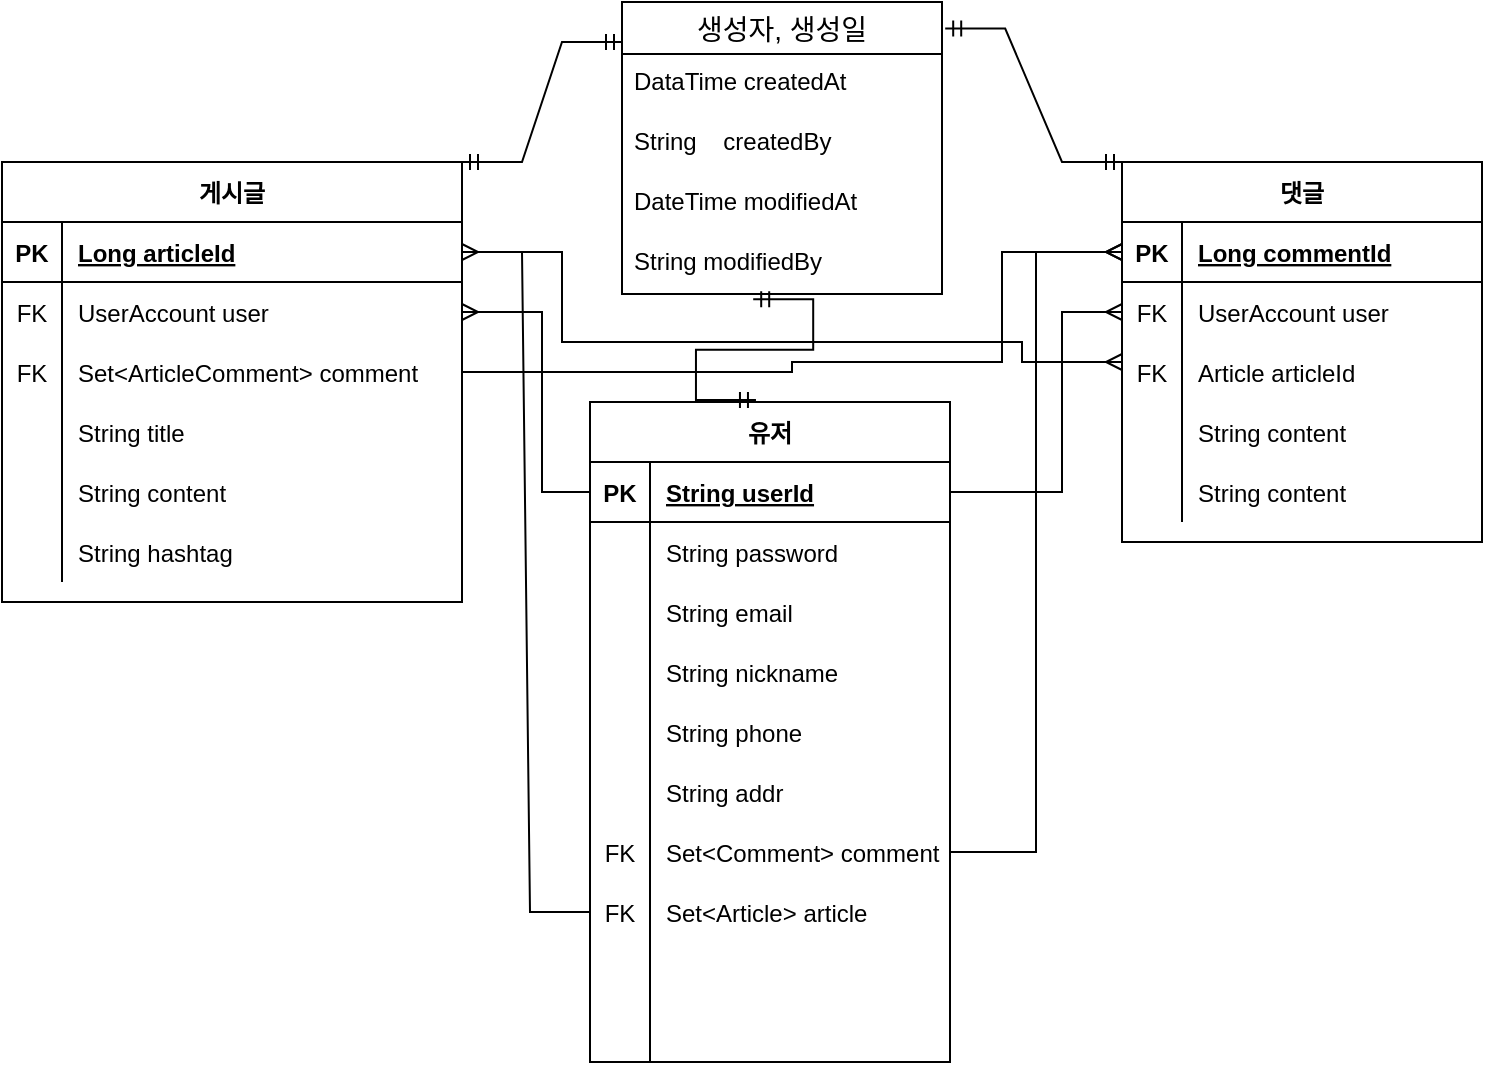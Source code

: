 <mxfile version="20.1.1" type="github">
  <diagram id="EKCMR5SGhB1HlKkbf2i5" name="Page-1">
    <mxGraphModel dx="917" dy="1597" grid="1" gridSize="10" guides="1" tooltips="1" connect="1" arrows="1" fold="1" page="1" pageScale="1" pageWidth="827" pageHeight="1169" math="0" shadow="0">
      <root>
        <mxCell id="0" />
        <mxCell id="1" parent="0" />
        <mxCell id="8Jc4KztaPTz1irA_CHTS-1" value="게시글" style="shape=table;startSize=30;container=1;collapsible=1;childLayout=tableLayout;fixedRows=1;rowLines=0;fontStyle=1;align=center;resizeLast=1;" vertex="1" parent="1">
          <mxGeometry x="30" y="20" width="230" height="220" as="geometry" />
        </mxCell>
        <mxCell id="8Jc4KztaPTz1irA_CHTS-2" value="" style="shape=tableRow;horizontal=0;startSize=0;swimlaneHead=0;swimlaneBody=0;fillColor=none;collapsible=0;dropTarget=0;points=[[0,0.5],[1,0.5]];portConstraint=eastwest;top=0;left=0;right=0;bottom=1;" vertex="1" parent="8Jc4KztaPTz1irA_CHTS-1">
          <mxGeometry y="30" width="230" height="30" as="geometry" />
        </mxCell>
        <mxCell id="8Jc4KztaPTz1irA_CHTS-3" value="PK" style="shape=partialRectangle;connectable=0;fillColor=none;top=0;left=0;bottom=0;right=0;fontStyle=1;overflow=hidden;" vertex="1" parent="8Jc4KztaPTz1irA_CHTS-2">
          <mxGeometry width="30" height="30" as="geometry">
            <mxRectangle width="30" height="30" as="alternateBounds" />
          </mxGeometry>
        </mxCell>
        <mxCell id="8Jc4KztaPTz1irA_CHTS-4" value="Long articleId" style="shape=partialRectangle;connectable=0;fillColor=none;top=0;left=0;bottom=0;right=0;align=left;spacingLeft=6;fontStyle=5;overflow=hidden;" vertex="1" parent="8Jc4KztaPTz1irA_CHTS-2">
          <mxGeometry x="30" width="200" height="30" as="geometry">
            <mxRectangle width="200" height="30" as="alternateBounds" />
          </mxGeometry>
        </mxCell>
        <mxCell id="8Jc4KztaPTz1irA_CHTS-5" value="" style="shape=tableRow;horizontal=0;startSize=0;swimlaneHead=0;swimlaneBody=0;fillColor=none;collapsible=0;dropTarget=0;points=[[0,0.5],[1,0.5]];portConstraint=eastwest;top=0;left=0;right=0;bottom=0;" vertex="1" parent="8Jc4KztaPTz1irA_CHTS-1">
          <mxGeometry y="60" width="230" height="30" as="geometry" />
        </mxCell>
        <mxCell id="8Jc4KztaPTz1irA_CHTS-6" value="FK" style="shape=partialRectangle;connectable=0;fillColor=none;top=0;left=0;bottom=0;right=0;editable=1;overflow=hidden;" vertex="1" parent="8Jc4KztaPTz1irA_CHTS-5">
          <mxGeometry width="30" height="30" as="geometry">
            <mxRectangle width="30" height="30" as="alternateBounds" />
          </mxGeometry>
        </mxCell>
        <mxCell id="8Jc4KztaPTz1irA_CHTS-7" value="UserAccount user" style="shape=partialRectangle;connectable=0;fillColor=none;top=0;left=0;bottom=0;right=0;align=left;spacingLeft=6;overflow=hidden;" vertex="1" parent="8Jc4KztaPTz1irA_CHTS-5">
          <mxGeometry x="30" width="200" height="30" as="geometry">
            <mxRectangle width="200" height="30" as="alternateBounds" />
          </mxGeometry>
        </mxCell>
        <mxCell id="8Jc4KztaPTz1irA_CHTS-8" value="" style="shape=tableRow;horizontal=0;startSize=0;swimlaneHead=0;swimlaneBody=0;fillColor=none;collapsible=0;dropTarget=0;points=[[0,0.5],[1,0.5]];portConstraint=eastwest;top=0;left=0;right=0;bottom=0;" vertex="1" parent="8Jc4KztaPTz1irA_CHTS-1">
          <mxGeometry y="90" width="230" height="30" as="geometry" />
        </mxCell>
        <mxCell id="8Jc4KztaPTz1irA_CHTS-9" value="FK" style="shape=partialRectangle;connectable=0;fillColor=none;top=0;left=0;bottom=0;right=0;editable=1;overflow=hidden;" vertex="1" parent="8Jc4KztaPTz1irA_CHTS-8">
          <mxGeometry width="30" height="30" as="geometry">
            <mxRectangle width="30" height="30" as="alternateBounds" />
          </mxGeometry>
        </mxCell>
        <mxCell id="8Jc4KztaPTz1irA_CHTS-10" value="Set&lt;ArticleComment&gt; comment" style="shape=partialRectangle;connectable=0;fillColor=none;top=0;left=0;bottom=0;right=0;align=left;spacingLeft=6;overflow=hidden;" vertex="1" parent="8Jc4KztaPTz1irA_CHTS-8">
          <mxGeometry x="30" width="200" height="30" as="geometry">
            <mxRectangle width="200" height="30" as="alternateBounds" />
          </mxGeometry>
        </mxCell>
        <mxCell id="8Jc4KztaPTz1irA_CHTS-11" value="" style="shape=tableRow;horizontal=0;startSize=0;swimlaneHead=0;swimlaneBody=0;fillColor=none;collapsible=0;dropTarget=0;points=[[0,0.5],[1,0.5]];portConstraint=eastwest;top=0;left=0;right=0;bottom=0;" vertex="1" parent="8Jc4KztaPTz1irA_CHTS-1">
          <mxGeometry y="120" width="230" height="30" as="geometry" />
        </mxCell>
        <mxCell id="8Jc4KztaPTz1irA_CHTS-12" value="" style="shape=partialRectangle;connectable=0;fillColor=none;top=0;left=0;bottom=0;right=0;editable=1;overflow=hidden;" vertex="1" parent="8Jc4KztaPTz1irA_CHTS-11">
          <mxGeometry width="30" height="30" as="geometry">
            <mxRectangle width="30" height="30" as="alternateBounds" />
          </mxGeometry>
        </mxCell>
        <mxCell id="8Jc4KztaPTz1irA_CHTS-13" value="String title" style="shape=partialRectangle;connectable=0;fillColor=none;top=0;left=0;bottom=0;right=0;align=left;spacingLeft=6;overflow=hidden;" vertex="1" parent="8Jc4KztaPTz1irA_CHTS-11">
          <mxGeometry x="30" width="200" height="30" as="geometry">
            <mxRectangle width="200" height="30" as="alternateBounds" />
          </mxGeometry>
        </mxCell>
        <mxCell id="8Jc4KztaPTz1irA_CHTS-70" value="" style="shape=tableRow;horizontal=0;startSize=0;swimlaneHead=0;swimlaneBody=0;fillColor=none;collapsible=0;dropTarget=0;points=[[0,0.5],[1,0.5]];portConstraint=eastwest;top=0;left=0;right=0;bottom=0;" vertex="1" parent="8Jc4KztaPTz1irA_CHTS-1">
          <mxGeometry y="150" width="230" height="30" as="geometry" />
        </mxCell>
        <mxCell id="8Jc4KztaPTz1irA_CHTS-71" value="" style="shape=partialRectangle;connectable=0;fillColor=none;top=0;left=0;bottom=0;right=0;editable=1;overflow=hidden;" vertex="1" parent="8Jc4KztaPTz1irA_CHTS-70">
          <mxGeometry width="30" height="30" as="geometry">
            <mxRectangle width="30" height="30" as="alternateBounds" />
          </mxGeometry>
        </mxCell>
        <mxCell id="8Jc4KztaPTz1irA_CHTS-72" value="String content" style="shape=partialRectangle;connectable=0;fillColor=none;top=0;left=0;bottom=0;right=0;align=left;spacingLeft=6;overflow=hidden;" vertex="1" parent="8Jc4KztaPTz1irA_CHTS-70">
          <mxGeometry x="30" width="200" height="30" as="geometry">
            <mxRectangle width="200" height="30" as="alternateBounds" />
          </mxGeometry>
        </mxCell>
        <mxCell id="8Jc4KztaPTz1irA_CHTS-73" value="" style="shape=tableRow;horizontal=0;startSize=0;swimlaneHead=0;swimlaneBody=0;fillColor=none;collapsible=0;dropTarget=0;points=[[0,0.5],[1,0.5]];portConstraint=eastwest;top=0;left=0;right=0;bottom=0;" vertex="1" parent="8Jc4KztaPTz1irA_CHTS-1">
          <mxGeometry y="180" width="230" height="30" as="geometry" />
        </mxCell>
        <mxCell id="8Jc4KztaPTz1irA_CHTS-74" value="" style="shape=partialRectangle;connectable=0;fillColor=none;top=0;left=0;bottom=0;right=0;editable=1;overflow=hidden;" vertex="1" parent="8Jc4KztaPTz1irA_CHTS-73">
          <mxGeometry width="30" height="30" as="geometry">
            <mxRectangle width="30" height="30" as="alternateBounds" />
          </mxGeometry>
        </mxCell>
        <mxCell id="8Jc4KztaPTz1irA_CHTS-75" value="String hashtag" style="shape=partialRectangle;connectable=0;fillColor=none;top=0;left=0;bottom=0;right=0;align=left;spacingLeft=6;overflow=hidden;" vertex="1" parent="8Jc4KztaPTz1irA_CHTS-73">
          <mxGeometry x="30" width="200" height="30" as="geometry">
            <mxRectangle width="200" height="30" as="alternateBounds" />
          </mxGeometry>
        </mxCell>
        <mxCell id="8Jc4KztaPTz1irA_CHTS-14" value="유저" style="shape=table;startSize=30;container=1;collapsible=1;childLayout=tableLayout;fixedRows=1;rowLines=0;fontStyle=1;align=center;resizeLast=1;" vertex="1" parent="1">
          <mxGeometry x="324" y="140" width="180" height="330" as="geometry" />
        </mxCell>
        <mxCell id="8Jc4KztaPTz1irA_CHTS-15" value="" style="shape=tableRow;horizontal=0;startSize=0;swimlaneHead=0;swimlaneBody=0;fillColor=none;collapsible=0;dropTarget=0;points=[[0,0.5],[1,0.5]];portConstraint=eastwest;top=0;left=0;right=0;bottom=1;" vertex="1" parent="8Jc4KztaPTz1irA_CHTS-14">
          <mxGeometry y="30" width="180" height="30" as="geometry" />
        </mxCell>
        <mxCell id="8Jc4KztaPTz1irA_CHTS-16" value="PK" style="shape=partialRectangle;connectable=0;fillColor=none;top=0;left=0;bottom=0;right=0;fontStyle=1;overflow=hidden;" vertex="1" parent="8Jc4KztaPTz1irA_CHTS-15">
          <mxGeometry width="30" height="30" as="geometry">
            <mxRectangle width="30" height="30" as="alternateBounds" />
          </mxGeometry>
        </mxCell>
        <mxCell id="8Jc4KztaPTz1irA_CHTS-17" value="String userId" style="shape=partialRectangle;connectable=0;fillColor=none;top=0;left=0;bottom=0;right=0;align=left;spacingLeft=6;fontStyle=5;overflow=hidden;" vertex="1" parent="8Jc4KztaPTz1irA_CHTS-15">
          <mxGeometry x="30" width="150" height="30" as="geometry">
            <mxRectangle width="150" height="30" as="alternateBounds" />
          </mxGeometry>
        </mxCell>
        <mxCell id="8Jc4KztaPTz1irA_CHTS-18" value="" style="shape=tableRow;horizontal=0;startSize=0;swimlaneHead=0;swimlaneBody=0;fillColor=none;collapsible=0;dropTarget=0;points=[[0,0.5],[1,0.5]];portConstraint=eastwest;top=0;left=0;right=0;bottom=0;" vertex="1" parent="8Jc4KztaPTz1irA_CHTS-14">
          <mxGeometry y="60" width="180" height="30" as="geometry" />
        </mxCell>
        <mxCell id="8Jc4KztaPTz1irA_CHTS-19" value="" style="shape=partialRectangle;connectable=0;fillColor=none;top=0;left=0;bottom=0;right=0;editable=1;overflow=hidden;" vertex="1" parent="8Jc4KztaPTz1irA_CHTS-18">
          <mxGeometry width="30" height="30" as="geometry">
            <mxRectangle width="30" height="30" as="alternateBounds" />
          </mxGeometry>
        </mxCell>
        <mxCell id="8Jc4KztaPTz1irA_CHTS-20" value="String password" style="shape=partialRectangle;connectable=0;fillColor=none;top=0;left=0;bottom=0;right=0;align=left;spacingLeft=6;overflow=hidden;" vertex="1" parent="8Jc4KztaPTz1irA_CHTS-18">
          <mxGeometry x="30" width="150" height="30" as="geometry">
            <mxRectangle width="150" height="30" as="alternateBounds" />
          </mxGeometry>
        </mxCell>
        <mxCell id="8Jc4KztaPTz1irA_CHTS-21" value="" style="shape=tableRow;horizontal=0;startSize=0;swimlaneHead=0;swimlaneBody=0;fillColor=none;collapsible=0;dropTarget=0;points=[[0,0.5],[1,0.5]];portConstraint=eastwest;top=0;left=0;right=0;bottom=0;" vertex="1" parent="8Jc4KztaPTz1irA_CHTS-14">
          <mxGeometry y="90" width="180" height="30" as="geometry" />
        </mxCell>
        <mxCell id="8Jc4KztaPTz1irA_CHTS-22" value="" style="shape=partialRectangle;connectable=0;fillColor=none;top=0;left=0;bottom=0;right=0;editable=1;overflow=hidden;" vertex="1" parent="8Jc4KztaPTz1irA_CHTS-21">
          <mxGeometry width="30" height="30" as="geometry">
            <mxRectangle width="30" height="30" as="alternateBounds" />
          </mxGeometry>
        </mxCell>
        <mxCell id="8Jc4KztaPTz1irA_CHTS-23" value="String email" style="shape=partialRectangle;connectable=0;fillColor=none;top=0;left=0;bottom=0;right=0;align=left;spacingLeft=6;overflow=hidden;" vertex="1" parent="8Jc4KztaPTz1irA_CHTS-21">
          <mxGeometry x="30" width="150" height="30" as="geometry">
            <mxRectangle width="150" height="30" as="alternateBounds" />
          </mxGeometry>
        </mxCell>
        <mxCell id="8Jc4KztaPTz1irA_CHTS-24" value="" style="shape=tableRow;horizontal=0;startSize=0;swimlaneHead=0;swimlaneBody=0;fillColor=none;collapsible=0;dropTarget=0;points=[[0,0.5],[1,0.5]];portConstraint=eastwest;top=0;left=0;right=0;bottom=0;" vertex="1" parent="8Jc4KztaPTz1irA_CHTS-14">
          <mxGeometry y="120" width="180" height="30" as="geometry" />
        </mxCell>
        <mxCell id="8Jc4KztaPTz1irA_CHTS-25" value="" style="shape=partialRectangle;connectable=0;fillColor=none;top=0;left=0;bottom=0;right=0;editable=1;overflow=hidden;" vertex="1" parent="8Jc4KztaPTz1irA_CHTS-24">
          <mxGeometry width="30" height="30" as="geometry">
            <mxRectangle width="30" height="30" as="alternateBounds" />
          </mxGeometry>
        </mxCell>
        <mxCell id="8Jc4KztaPTz1irA_CHTS-26" value="String nickname" style="shape=partialRectangle;connectable=0;fillColor=none;top=0;left=0;bottom=0;right=0;align=left;spacingLeft=6;overflow=hidden;" vertex="1" parent="8Jc4KztaPTz1irA_CHTS-24">
          <mxGeometry x="30" width="150" height="30" as="geometry">
            <mxRectangle width="150" height="30" as="alternateBounds" />
          </mxGeometry>
        </mxCell>
        <mxCell id="8Jc4KztaPTz1irA_CHTS-40" value="" style="shape=tableRow;horizontal=0;startSize=0;swimlaneHead=0;swimlaneBody=0;fillColor=none;collapsible=0;dropTarget=0;points=[[0,0.5],[1,0.5]];portConstraint=eastwest;top=0;left=0;right=0;bottom=0;" vertex="1" parent="8Jc4KztaPTz1irA_CHTS-14">
          <mxGeometry y="150" width="180" height="30" as="geometry" />
        </mxCell>
        <mxCell id="8Jc4KztaPTz1irA_CHTS-41" value="" style="shape=partialRectangle;connectable=0;fillColor=none;top=0;left=0;bottom=0;right=0;editable=1;overflow=hidden;" vertex="1" parent="8Jc4KztaPTz1irA_CHTS-40">
          <mxGeometry width="30" height="30" as="geometry">
            <mxRectangle width="30" height="30" as="alternateBounds" />
          </mxGeometry>
        </mxCell>
        <mxCell id="8Jc4KztaPTz1irA_CHTS-42" value="String phone" style="shape=partialRectangle;connectable=0;fillColor=none;top=0;left=0;bottom=0;right=0;align=left;spacingLeft=6;overflow=hidden;" vertex="1" parent="8Jc4KztaPTz1irA_CHTS-40">
          <mxGeometry x="30" width="150" height="30" as="geometry">
            <mxRectangle width="150" height="30" as="alternateBounds" />
          </mxGeometry>
        </mxCell>
        <mxCell id="8Jc4KztaPTz1irA_CHTS-43" value="" style="shape=tableRow;horizontal=0;startSize=0;swimlaneHead=0;swimlaneBody=0;fillColor=none;collapsible=0;dropTarget=0;points=[[0,0.5],[1,0.5]];portConstraint=eastwest;top=0;left=0;right=0;bottom=0;" vertex="1" parent="8Jc4KztaPTz1irA_CHTS-14">
          <mxGeometry y="180" width="180" height="30" as="geometry" />
        </mxCell>
        <mxCell id="8Jc4KztaPTz1irA_CHTS-44" value="" style="shape=partialRectangle;connectable=0;fillColor=none;top=0;left=0;bottom=0;right=0;editable=1;overflow=hidden;" vertex="1" parent="8Jc4KztaPTz1irA_CHTS-43">
          <mxGeometry width="30" height="30" as="geometry">
            <mxRectangle width="30" height="30" as="alternateBounds" />
          </mxGeometry>
        </mxCell>
        <mxCell id="8Jc4KztaPTz1irA_CHTS-45" value="String addr" style="shape=partialRectangle;connectable=0;fillColor=none;top=0;left=0;bottom=0;right=0;align=left;spacingLeft=6;overflow=hidden;" vertex="1" parent="8Jc4KztaPTz1irA_CHTS-43">
          <mxGeometry x="30" width="150" height="30" as="geometry">
            <mxRectangle width="150" height="30" as="alternateBounds" />
          </mxGeometry>
        </mxCell>
        <mxCell id="8Jc4KztaPTz1irA_CHTS-46" value="" style="shape=tableRow;horizontal=0;startSize=0;swimlaneHead=0;swimlaneBody=0;fillColor=none;collapsible=0;dropTarget=0;points=[[0,0.5],[1,0.5]];portConstraint=eastwest;top=0;left=0;right=0;bottom=0;" vertex="1" parent="8Jc4KztaPTz1irA_CHTS-14">
          <mxGeometry y="210" width="180" height="30" as="geometry" />
        </mxCell>
        <mxCell id="8Jc4KztaPTz1irA_CHTS-47" value="FK" style="shape=partialRectangle;connectable=0;fillColor=none;top=0;left=0;bottom=0;right=0;editable=1;overflow=hidden;" vertex="1" parent="8Jc4KztaPTz1irA_CHTS-46">
          <mxGeometry width="30" height="30" as="geometry">
            <mxRectangle width="30" height="30" as="alternateBounds" />
          </mxGeometry>
        </mxCell>
        <mxCell id="8Jc4KztaPTz1irA_CHTS-48" value="Set&lt;Comment&gt; comment" style="shape=partialRectangle;connectable=0;fillColor=none;top=0;left=0;bottom=0;right=0;align=left;spacingLeft=6;overflow=hidden;" vertex="1" parent="8Jc4KztaPTz1irA_CHTS-46">
          <mxGeometry x="30" width="150" height="30" as="geometry">
            <mxRectangle width="150" height="30" as="alternateBounds" />
          </mxGeometry>
        </mxCell>
        <mxCell id="8Jc4KztaPTz1irA_CHTS-49" value="" style="shape=tableRow;horizontal=0;startSize=0;swimlaneHead=0;swimlaneBody=0;fillColor=none;collapsible=0;dropTarget=0;points=[[0,0.5],[1,0.5]];portConstraint=eastwest;top=0;left=0;right=0;bottom=0;" vertex="1" parent="8Jc4KztaPTz1irA_CHTS-14">
          <mxGeometry y="240" width="180" height="30" as="geometry" />
        </mxCell>
        <mxCell id="8Jc4KztaPTz1irA_CHTS-50" value="FK" style="shape=partialRectangle;connectable=0;fillColor=none;top=0;left=0;bottom=0;right=0;editable=1;overflow=hidden;" vertex="1" parent="8Jc4KztaPTz1irA_CHTS-49">
          <mxGeometry width="30" height="30" as="geometry">
            <mxRectangle width="30" height="30" as="alternateBounds" />
          </mxGeometry>
        </mxCell>
        <mxCell id="8Jc4KztaPTz1irA_CHTS-51" value="Set&lt;Article&gt; article" style="shape=partialRectangle;connectable=0;fillColor=none;top=0;left=0;bottom=0;right=0;align=left;spacingLeft=6;overflow=hidden;" vertex="1" parent="8Jc4KztaPTz1irA_CHTS-49">
          <mxGeometry x="30" width="150" height="30" as="geometry">
            <mxRectangle width="150" height="30" as="alternateBounds" />
          </mxGeometry>
        </mxCell>
        <mxCell id="8Jc4KztaPTz1irA_CHTS-52" value="" style="shape=tableRow;horizontal=0;startSize=0;swimlaneHead=0;swimlaneBody=0;fillColor=none;collapsible=0;dropTarget=0;points=[[0,0.5],[1,0.5]];portConstraint=eastwest;top=0;left=0;right=0;bottom=0;" vertex="1" parent="8Jc4KztaPTz1irA_CHTS-14">
          <mxGeometry y="270" width="180" height="30" as="geometry" />
        </mxCell>
        <mxCell id="8Jc4KztaPTz1irA_CHTS-53" value="" style="shape=partialRectangle;connectable=0;fillColor=none;top=0;left=0;bottom=0;right=0;editable=1;overflow=hidden;" vertex="1" parent="8Jc4KztaPTz1irA_CHTS-52">
          <mxGeometry width="30" height="30" as="geometry">
            <mxRectangle width="30" height="30" as="alternateBounds" />
          </mxGeometry>
        </mxCell>
        <mxCell id="8Jc4KztaPTz1irA_CHTS-54" value="" style="shape=partialRectangle;connectable=0;fillColor=none;top=0;left=0;bottom=0;right=0;align=left;spacingLeft=6;overflow=hidden;" vertex="1" parent="8Jc4KztaPTz1irA_CHTS-52">
          <mxGeometry x="30" width="150" height="30" as="geometry">
            <mxRectangle width="150" height="30" as="alternateBounds" />
          </mxGeometry>
        </mxCell>
        <mxCell id="8Jc4KztaPTz1irA_CHTS-55" value="" style="shape=tableRow;horizontal=0;startSize=0;swimlaneHead=0;swimlaneBody=0;fillColor=none;collapsible=0;dropTarget=0;points=[[0,0.5],[1,0.5]];portConstraint=eastwest;top=0;left=0;right=0;bottom=0;" vertex="1" parent="8Jc4KztaPTz1irA_CHTS-14">
          <mxGeometry y="300" width="180" height="30" as="geometry" />
        </mxCell>
        <mxCell id="8Jc4KztaPTz1irA_CHTS-56" value="" style="shape=partialRectangle;connectable=0;fillColor=none;top=0;left=0;bottom=0;right=0;editable=1;overflow=hidden;" vertex="1" parent="8Jc4KztaPTz1irA_CHTS-55">
          <mxGeometry width="30" height="30" as="geometry">
            <mxRectangle width="30" height="30" as="alternateBounds" />
          </mxGeometry>
        </mxCell>
        <mxCell id="8Jc4KztaPTz1irA_CHTS-57" value="" style="shape=partialRectangle;connectable=0;fillColor=none;top=0;left=0;bottom=0;right=0;align=left;spacingLeft=6;overflow=hidden;" vertex="1" parent="8Jc4KztaPTz1irA_CHTS-55">
          <mxGeometry x="30" width="150" height="30" as="geometry">
            <mxRectangle width="150" height="30" as="alternateBounds" />
          </mxGeometry>
        </mxCell>
        <mxCell id="8Jc4KztaPTz1irA_CHTS-27" value="댓글" style="shape=table;startSize=30;container=1;collapsible=1;childLayout=tableLayout;fixedRows=1;rowLines=0;fontStyle=1;align=center;resizeLast=1;" vertex="1" parent="1">
          <mxGeometry x="590" y="20" width="180" height="190" as="geometry" />
        </mxCell>
        <mxCell id="8Jc4KztaPTz1irA_CHTS-28" value="" style="shape=tableRow;horizontal=0;startSize=0;swimlaneHead=0;swimlaneBody=0;fillColor=none;collapsible=0;dropTarget=0;points=[[0,0.5],[1,0.5]];portConstraint=eastwest;top=0;left=0;right=0;bottom=1;" vertex="1" parent="8Jc4KztaPTz1irA_CHTS-27">
          <mxGeometry y="30" width="180" height="30" as="geometry" />
        </mxCell>
        <mxCell id="8Jc4KztaPTz1irA_CHTS-29" value="PK" style="shape=partialRectangle;connectable=0;fillColor=none;top=0;left=0;bottom=0;right=0;fontStyle=1;overflow=hidden;" vertex="1" parent="8Jc4KztaPTz1irA_CHTS-28">
          <mxGeometry width="30" height="30" as="geometry">
            <mxRectangle width="30" height="30" as="alternateBounds" />
          </mxGeometry>
        </mxCell>
        <mxCell id="8Jc4KztaPTz1irA_CHTS-30" value="Long commentId" style="shape=partialRectangle;connectable=0;fillColor=none;top=0;left=0;bottom=0;right=0;align=left;spacingLeft=6;fontStyle=5;overflow=hidden;" vertex="1" parent="8Jc4KztaPTz1irA_CHTS-28">
          <mxGeometry x="30" width="150" height="30" as="geometry">
            <mxRectangle width="150" height="30" as="alternateBounds" />
          </mxGeometry>
        </mxCell>
        <mxCell id="8Jc4KztaPTz1irA_CHTS-31" value="" style="shape=tableRow;horizontal=0;startSize=0;swimlaneHead=0;swimlaneBody=0;fillColor=none;collapsible=0;dropTarget=0;points=[[0,0.5],[1,0.5]];portConstraint=eastwest;top=0;left=0;right=0;bottom=0;" vertex="1" parent="8Jc4KztaPTz1irA_CHTS-27">
          <mxGeometry y="60" width="180" height="30" as="geometry" />
        </mxCell>
        <mxCell id="8Jc4KztaPTz1irA_CHTS-32" value="FK" style="shape=partialRectangle;connectable=0;fillColor=none;top=0;left=0;bottom=0;right=0;editable=1;overflow=hidden;" vertex="1" parent="8Jc4KztaPTz1irA_CHTS-31">
          <mxGeometry width="30" height="30" as="geometry">
            <mxRectangle width="30" height="30" as="alternateBounds" />
          </mxGeometry>
        </mxCell>
        <mxCell id="8Jc4KztaPTz1irA_CHTS-33" value="UserAccount user" style="shape=partialRectangle;connectable=0;fillColor=none;top=0;left=0;bottom=0;right=0;align=left;spacingLeft=6;overflow=hidden;" vertex="1" parent="8Jc4KztaPTz1irA_CHTS-31">
          <mxGeometry x="30" width="150" height="30" as="geometry">
            <mxRectangle width="150" height="30" as="alternateBounds" />
          </mxGeometry>
        </mxCell>
        <mxCell id="8Jc4KztaPTz1irA_CHTS-34" value="" style="shape=tableRow;horizontal=0;startSize=0;swimlaneHead=0;swimlaneBody=0;fillColor=none;collapsible=0;dropTarget=0;points=[[0,0.5],[1,0.5]];portConstraint=eastwest;top=0;left=0;right=0;bottom=0;" vertex="1" parent="8Jc4KztaPTz1irA_CHTS-27">
          <mxGeometry y="90" width="180" height="30" as="geometry" />
        </mxCell>
        <mxCell id="8Jc4KztaPTz1irA_CHTS-35" value="FK" style="shape=partialRectangle;connectable=0;fillColor=none;top=0;left=0;bottom=0;right=0;editable=1;overflow=hidden;" vertex="1" parent="8Jc4KztaPTz1irA_CHTS-34">
          <mxGeometry width="30" height="30" as="geometry">
            <mxRectangle width="30" height="30" as="alternateBounds" />
          </mxGeometry>
        </mxCell>
        <mxCell id="8Jc4KztaPTz1irA_CHTS-36" value="Article articleId" style="shape=partialRectangle;connectable=0;fillColor=none;top=0;left=0;bottom=0;right=0;align=left;spacingLeft=6;overflow=hidden;" vertex="1" parent="8Jc4KztaPTz1irA_CHTS-34">
          <mxGeometry x="30" width="150" height="30" as="geometry">
            <mxRectangle width="150" height="30" as="alternateBounds" />
          </mxGeometry>
        </mxCell>
        <mxCell id="8Jc4KztaPTz1irA_CHTS-37" value="" style="shape=tableRow;horizontal=0;startSize=0;swimlaneHead=0;swimlaneBody=0;fillColor=none;collapsible=0;dropTarget=0;points=[[0,0.5],[1,0.5]];portConstraint=eastwest;top=0;left=0;right=0;bottom=0;" vertex="1" parent="8Jc4KztaPTz1irA_CHTS-27">
          <mxGeometry y="120" width="180" height="30" as="geometry" />
        </mxCell>
        <mxCell id="8Jc4KztaPTz1irA_CHTS-38" value="" style="shape=partialRectangle;connectable=0;fillColor=none;top=0;left=0;bottom=0;right=0;editable=1;overflow=hidden;" vertex="1" parent="8Jc4KztaPTz1irA_CHTS-37">
          <mxGeometry width="30" height="30" as="geometry">
            <mxRectangle width="30" height="30" as="alternateBounds" />
          </mxGeometry>
        </mxCell>
        <mxCell id="8Jc4KztaPTz1irA_CHTS-39" value="String content" style="shape=partialRectangle;connectable=0;fillColor=none;top=0;left=0;bottom=0;right=0;align=left;spacingLeft=6;overflow=hidden;" vertex="1" parent="8Jc4KztaPTz1irA_CHTS-37">
          <mxGeometry x="30" width="150" height="30" as="geometry">
            <mxRectangle width="150" height="30" as="alternateBounds" />
          </mxGeometry>
        </mxCell>
        <mxCell id="8Jc4KztaPTz1irA_CHTS-76" value="" style="shape=tableRow;horizontal=0;startSize=0;swimlaneHead=0;swimlaneBody=0;fillColor=none;collapsible=0;dropTarget=0;points=[[0,0.5],[1,0.5]];portConstraint=eastwest;top=0;left=0;right=0;bottom=0;" vertex="1" parent="8Jc4KztaPTz1irA_CHTS-27">
          <mxGeometry y="150" width="180" height="30" as="geometry" />
        </mxCell>
        <mxCell id="8Jc4KztaPTz1irA_CHTS-77" value="" style="shape=partialRectangle;connectable=0;fillColor=none;top=0;left=0;bottom=0;right=0;editable=1;overflow=hidden;" vertex="1" parent="8Jc4KztaPTz1irA_CHTS-76">
          <mxGeometry width="30" height="30" as="geometry">
            <mxRectangle width="30" height="30" as="alternateBounds" />
          </mxGeometry>
        </mxCell>
        <mxCell id="8Jc4KztaPTz1irA_CHTS-78" value="String content" style="shape=partialRectangle;connectable=0;fillColor=none;top=0;left=0;bottom=0;right=0;align=left;spacingLeft=6;overflow=hidden;" vertex="1" parent="8Jc4KztaPTz1irA_CHTS-76">
          <mxGeometry x="30" width="150" height="30" as="geometry">
            <mxRectangle width="150" height="30" as="alternateBounds" />
          </mxGeometry>
        </mxCell>
        <mxCell id="8Jc4KztaPTz1irA_CHTS-95" value="생성자, 생성일" style="swimlane;fontStyle=0;childLayout=stackLayout;horizontal=1;startSize=26;horizontalStack=0;resizeParent=1;resizeParentMax=0;resizeLast=0;collapsible=1;marginBottom=0;align=center;fontSize=14;" vertex="1" parent="1">
          <mxGeometry x="340" y="-60" width="160" height="146" as="geometry" />
        </mxCell>
        <mxCell id="8Jc4KztaPTz1irA_CHTS-96" value="DataTime createdAt " style="text;strokeColor=none;fillColor=none;spacingLeft=4;spacingRight=4;overflow=hidden;rotatable=0;points=[[0,0.5],[1,0.5]];portConstraint=eastwest;fontSize=12;" vertex="1" parent="8Jc4KztaPTz1irA_CHTS-95">
          <mxGeometry y="26" width="160" height="30" as="geometry" />
        </mxCell>
        <mxCell id="8Jc4KztaPTz1irA_CHTS-97" value="String    createdBy" style="text;strokeColor=none;fillColor=none;spacingLeft=4;spacingRight=4;overflow=hidden;rotatable=0;points=[[0,0.5],[1,0.5]];portConstraint=eastwest;fontSize=12;" vertex="1" parent="8Jc4KztaPTz1irA_CHTS-95">
          <mxGeometry y="56" width="160" height="30" as="geometry" />
        </mxCell>
        <mxCell id="8Jc4KztaPTz1irA_CHTS-98" value="DateTime modifiedAt   " style="text;strokeColor=none;fillColor=none;spacingLeft=4;spacingRight=4;overflow=hidden;rotatable=0;points=[[0,0.5],[1,0.5]];portConstraint=eastwest;fontSize=12;" vertex="1" parent="8Jc4KztaPTz1irA_CHTS-95">
          <mxGeometry y="86" width="160" height="30" as="geometry" />
        </mxCell>
        <mxCell id="8Jc4KztaPTz1irA_CHTS-99" value="String modifiedBy" style="text;strokeColor=none;fillColor=none;spacingLeft=4;spacingRight=4;overflow=hidden;rotatable=0;points=[[0,0.5],[1,0.5]];portConstraint=eastwest;fontSize=12;" vertex="1" parent="8Jc4KztaPTz1irA_CHTS-95">
          <mxGeometry y="116" width="160" height="30" as="geometry" />
        </mxCell>
        <mxCell id="8Jc4KztaPTz1irA_CHTS-100" value="" style="edgeStyle=entityRelationEdgeStyle;fontSize=12;html=1;endArrow=ERmandOne;startArrow=ERmandOne;rounded=0;entryX=0;entryY=0.137;entryDx=0;entryDy=0;entryPerimeter=0;exitX=1;exitY=0;exitDx=0;exitDy=0;" edge="1" parent="1" source="8Jc4KztaPTz1irA_CHTS-1" target="8Jc4KztaPTz1irA_CHTS-95">
          <mxGeometry width="100" height="100" relative="1" as="geometry">
            <mxPoint x="340" y="180" as="sourcePoint" />
            <mxPoint x="440" y="80" as="targetPoint" />
          </mxGeometry>
        </mxCell>
        <mxCell id="8Jc4KztaPTz1irA_CHTS-101" value="" style="edgeStyle=entityRelationEdgeStyle;fontSize=12;html=1;endArrow=ERmandOne;startArrow=ERmandOne;rounded=0;entryX=1.01;entryY=0.091;entryDx=0;entryDy=0;entryPerimeter=0;exitX=0;exitY=0;exitDx=0;exitDy=0;" edge="1" parent="1" source="8Jc4KztaPTz1irA_CHTS-27" target="8Jc4KztaPTz1irA_CHTS-95">
          <mxGeometry width="100" height="100" relative="1" as="geometry">
            <mxPoint x="350" y="190.0" as="sourcePoint" />
            <mxPoint x="450" y="90" as="targetPoint" />
          </mxGeometry>
        </mxCell>
        <mxCell id="8Jc4KztaPTz1irA_CHTS-102" value="" style="edgeStyle=entityRelationEdgeStyle;fontSize=12;html=1;endArrow=ERmandOne;startArrow=ERmandOne;rounded=0;exitX=0.461;exitY=-0.003;exitDx=0;exitDy=0;exitPerimeter=0;entryX=0.41;entryY=1.089;entryDx=0;entryDy=0;entryPerimeter=0;" edge="1" parent="1" source="8Jc4KztaPTz1irA_CHTS-14" target="8Jc4KztaPTz1irA_CHTS-99">
          <mxGeometry width="100" height="100" relative="1" as="geometry">
            <mxPoint x="314" y="230.0" as="sourcePoint" />
            <mxPoint x="440" y="120" as="targetPoint" />
          </mxGeometry>
        </mxCell>
        <mxCell id="8Jc4KztaPTz1irA_CHTS-104" value="" style="edgeStyle=orthogonalEdgeStyle;fontSize=12;html=1;endArrow=ERmany;rounded=0;entryX=0;entryY=0.5;entryDx=0;entryDy=0;exitX=1;exitY=0.5;exitDx=0;exitDy=0;" edge="1" parent="1" source="8Jc4KztaPTz1irA_CHTS-46" target="8Jc4KztaPTz1irA_CHTS-28">
          <mxGeometry width="100" height="100" relative="1" as="geometry">
            <mxPoint x="440" y="210" as="sourcePoint" />
            <mxPoint x="540" y="110" as="targetPoint" />
          </mxGeometry>
        </mxCell>
        <mxCell id="8Jc4KztaPTz1irA_CHTS-105" value="" style="edgeStyle=entityRelationEdgeStyle;fontSize=12;html=1;endArrow=ERmany;rounded=0;entryX=1;entryY=0.5;entryDx=0;entryDy=0;exitX=0;exitY=0.5;exitDx=0;exitDy=0;" edge="1" parent="1" source="8Jc4KztaPTz1irA_CHTS-49" target="8Jc4KztaPTz1irA_CHTS-2">
          <mxGeometry width="100" height="100" relative="1" as="geometry">
            <mxPoint x="514" y="375.0" as="sourcePoint" />
            <mxPoint x="600" y="75" as="targetPoint" />
          </mxGeometry>
        </mxCell>
        <mxCell id="8Jc4KztaPTz1irA_CHTS-106" value="" style="edgeStyle=orthogonalEdgeStyle;fontSize=12;html=1;endArrow=ERmany;rounded=0;entryX=0;entryY=0.5;entryDx=0;entryDy=0;exitX=1;exitY=0.5;exitDx=0;exitDy=0;" edge="1" parent="1" source="8Jc4KztaPTz1irA_CHTS-8" target="8Jc4KztaPTz1irA_CHTS-28">
          <mxGeometry width="100" height="100" relative="1" as="geometry">
            <mxPoint x="514" y="375.0" as="sourcePoint" />
            <mxPoint x="600" y="75" as="targetPoint" />
            <Array as="points">
              <mxPoint x="425" y="125" />
              <mxPoint x="425" y="120" />
              <mxPoint x="530" y="120" />
              <mxPoint x="530" y="65" />
            </Array>
          </mxGeometry>
        </mxCell>
        <mxCell id="8Jc4KztaPTz1irA_CHTS-127" value="" style="edgeStyle=orthogonalEdgeStyle;fontSize=12;html=1;endArrow=ERmany;rounded=0;entryX=1;entryY=0.5;entryDx=0;entryDy=0;exitX=0;exitY=0.5;exitDx=0;exitDy=0;" edge="1" parent="1" source="8Jc4KztaPTz1irA_CHTS-15" target="8Jc4KztaPTz1irA_CHTS-5">
          <mxGeometry width="100" height="100" relative="1" as="geometry">
            <mxPoint x="340" y="200" as="sourcePoint" />
            <mxPoint x="440" y="100" as="targetPoint" />
            <Array as="points">
              <mxPoint x="300" y="185" />
              <mxPoint x="300" y="95" />
            </Array>
          </mxGeometry>
        </mxCell>
        <mxCell id="8Jc4KztaPTz1irA_CHTS-128" value="" style="edgeStyle=orthogonalEdgeStyle;fontSize=12;html=1;endArrow=ERmany;rounded=0;entryX=0;entryY=0.5;entryDx=0;entryDy=0;exitX=1;exitY=0.5;exitDx=0;exitDy=0;" edge="1" parent="1" source="8Jc4KztaPTz1irA_CHTS-15" target="8Jc4KztaPTz1irA_CHTS-31">
          <mxGeometry width="100" height="100" relative="1" as="geometry">
            <mxPoint x="340" y="200" as="sourcePoint" />
            <mxPoint x="440" y="100" as="targetPoint" />
            <Array as="points">
              <mxPoint x="560" y="185" />
              <mxPoint x="560" y="95" />
            </Array>
          </mxGeometry>
        </mxCell>
        <mxCell id="8Jc4KztaPTz1irA_CHTS-129" value="" style="edgeStyle=orthogonalEdgeStyle;fontSize=12;html=1;endArrow=ERmany;rounded=0;entryX=0;entryY=0.5;entryDx=0;entryDy=0;exitX=1;exitY=0.5;exitDx=0;exitDy=0;" edge="1" parent="1" source="8Jc4KztaPTz1irA_CHTS-2">
          <mxGeometry width="100" height="100" relative="1" as="geometry">
            <mxPoint x="504" y="210.0" as="sourcePoint" />
            <mxPoint x="590" y="120" as="targetPoint" />
            <Array as="points">
              <mxPoint x="310" y="65" />
              <mxPoint x="310" y="110" />
              <mxPoint x="540" y="110" />
              <mxPoint x="540" y="120" />
            </Array>
          </mxGeometry>
        </mxCell>
      </root>
    </mxGraphModel>
  </diagram>
</mxfile>
